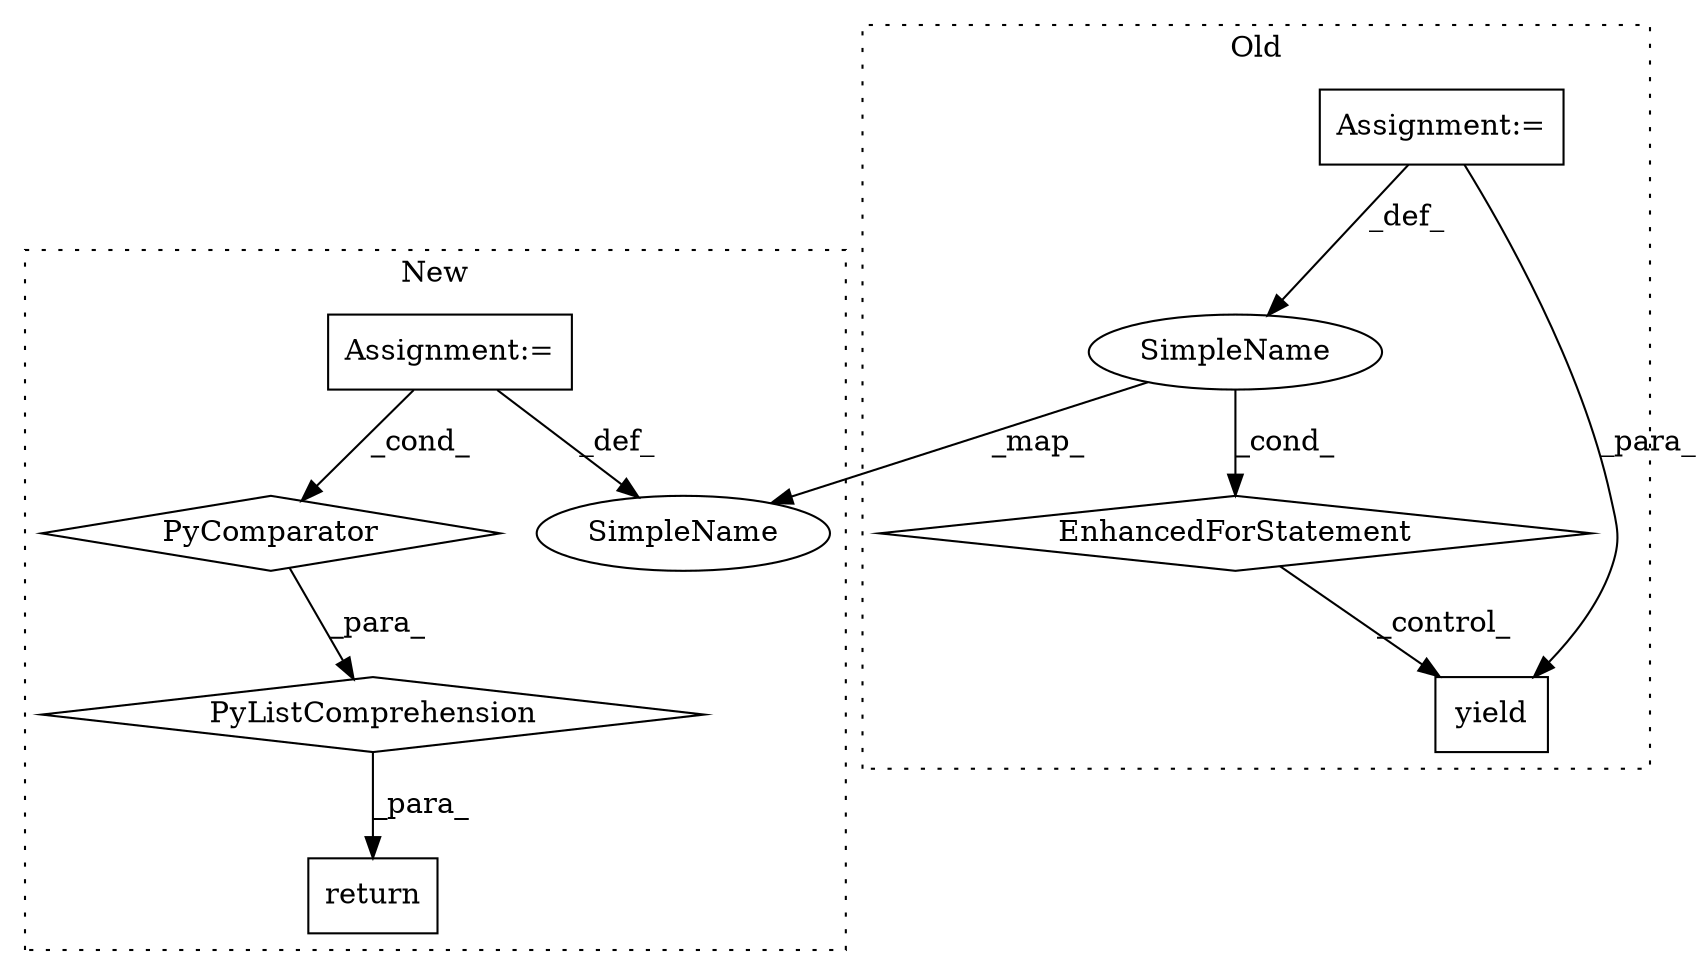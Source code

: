 digraph G {
subgraph cluster0 {
1 [label="yield" a="112" s="8497" l="7" shape="box"];
4 [label="EnhancedForStatement" a="70" s="8268,8338" l="53,2" shape="diamond"];
5 [label="Assignment:=" a="7" s="8268,8338" l="53,2" shape="box"];
7 [label="SimpleName" a="42" s="8325" l="5" shape="ellipse"];
label = "Old";
style="dotted";
}
subgraph cluster1 {
2 [label="return" a="41" s="6902" l="18" shape="box"];
3 [label="Assignment:=" a="7" s="7021" l="21" shape="box"];
6 [label="PyComparator" a="113" s="7021" l="21" shape="diamond"];
8 [label="SimpleName" a="42" s="7024" l="1" shape="ellipse"];
9 [label="PyListComprehension" a="109" s="6920" l="130" shape="diamond"];
label = "New";
style="dotted";
}
3 -> 8 [label="_def_"];
3 -> 6 [label="_cond_"];
4 -> 1 [label="_control_"];
5 -> 1 [label="_para_"];
5 -> 7 [label="_def_"];
6 -> 9 [label="_para_"];
7 -> 8 [label="_map_"];
7 -> 4 [label="_cond_"];
9 -> 2 [label="_para_"];
}